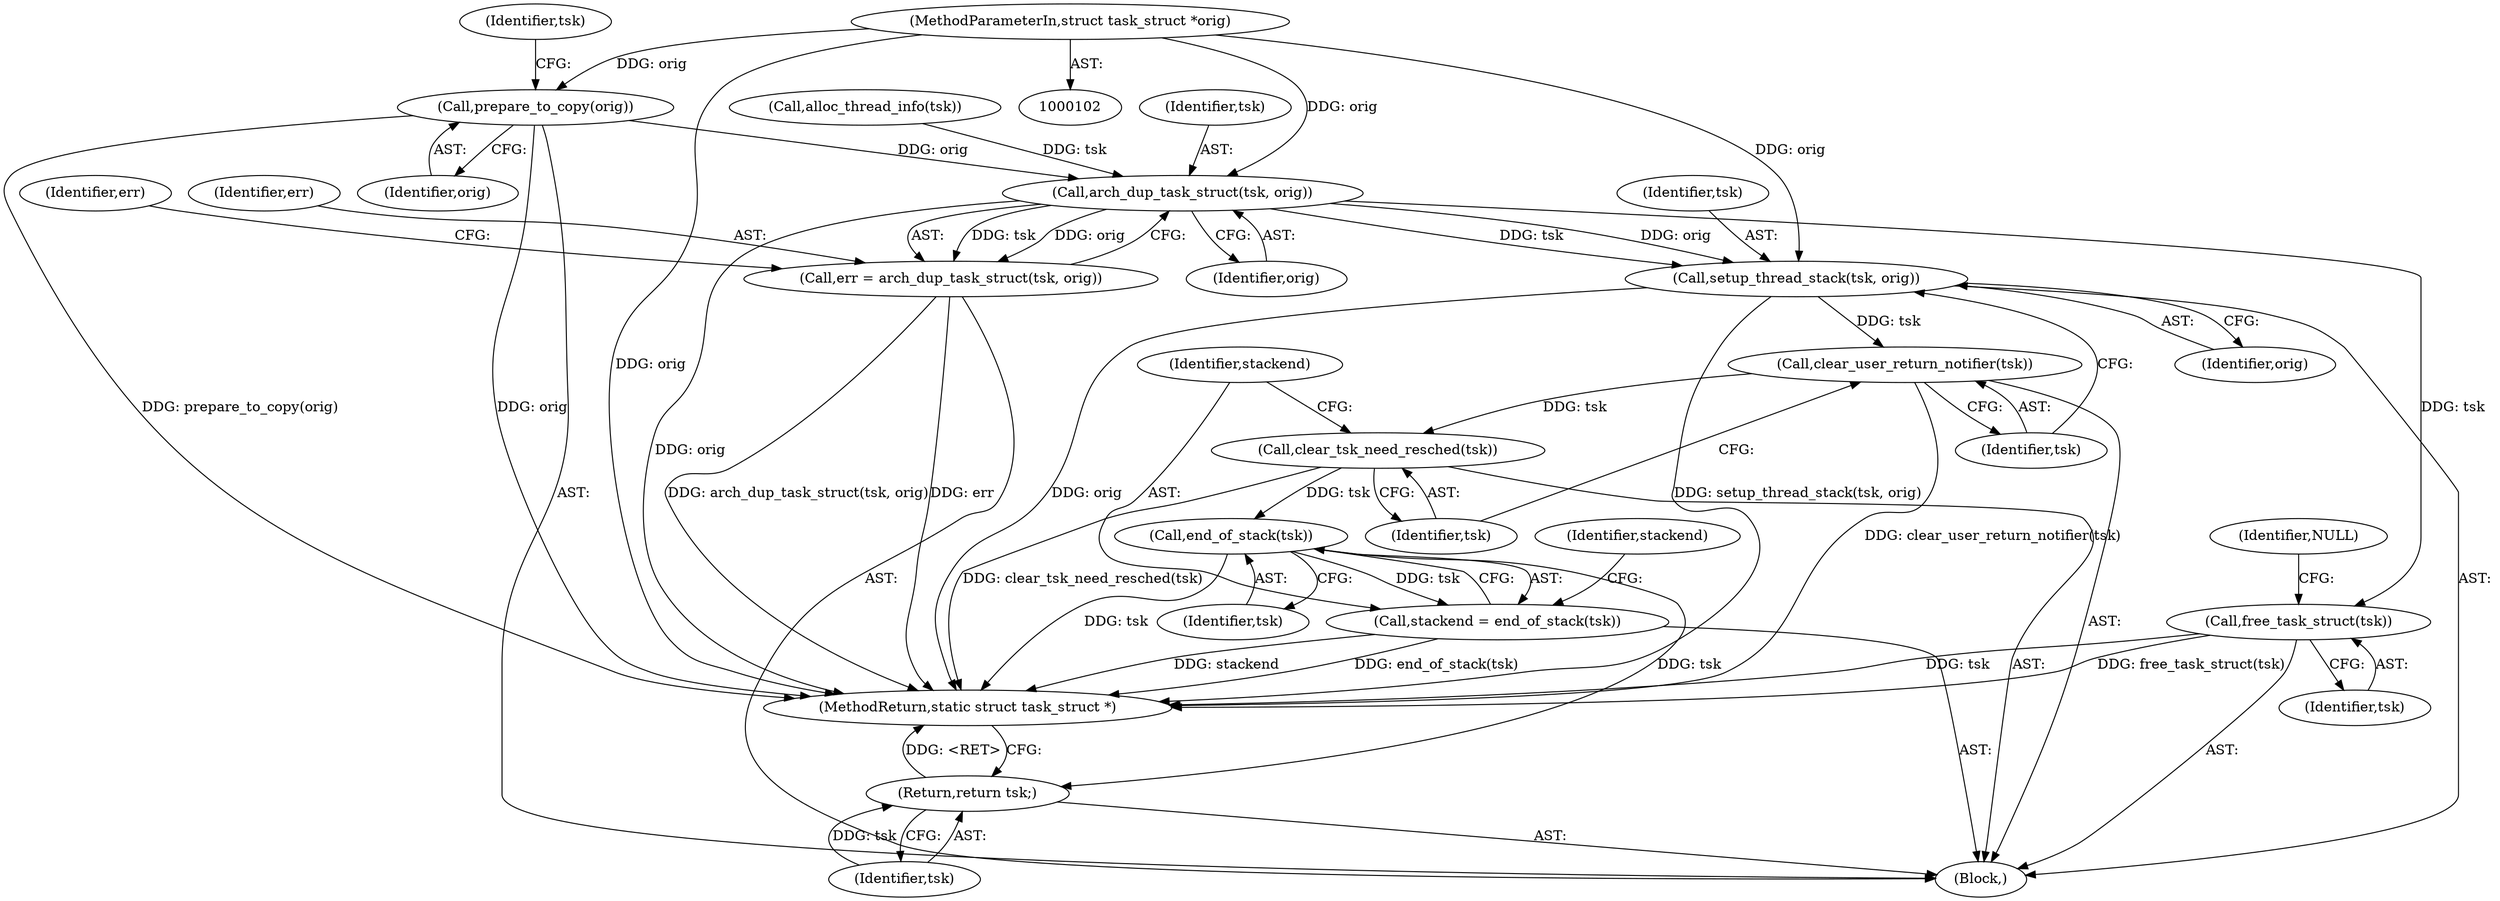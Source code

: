 digraph "0_linux_f26f9aff6aaf67e9a430d16c266f91b13a5bff64@API" {
"1000109" [label="(Call,prepare_to_copy(orig))"];
"1000103" [label="(MethodParameterIn,struct task_struct *orig)"];
"1000133" [label="(Call,arch_dup_task_struct(tsk, orig))"];
"1000131" [label="(Call,err = arch_dup_task_struct(tsk, orig))"];
"1000154" [label="(Call,setup_thread_stack(tsk, orig))"];
"1000157" [label="(Call,clear_user_return_notifier(tsk))"];
"1000159" [label="(Call,clear_tsk_need_resched(tsk))"];
"1000163" [label="(Call,end_of_stack(tsk))"];
"1000161" [label="(Call,stackend = end_of_stack(tsk))"];
"1000199" [label="(Return,return tsk;)"];
"1000204" [label="(Call,free_task_struct(tsk))"];
"1000205" [label="(Identifier,tsk)"];
"1000154" [label="(Call,setup_thread_stack(tsk, orig))"];
"1000135" [label="(Identifier,orig)"];
"1000110" [label="(Identifier,orig)"];
"1000112" [label="(Identifier,tsk)"];
"1000208" [label="(MethodReturn,static struct task_struct *)"];
"1000163" [label="(Call,end_of_stack(tsk))"];
"1000109" [label="(Call,prepare_to_copy(orig))"];
"1000155" [label="(Identifier,tsk)"];
"1000159" [label="(Call,clear_tsk_need_resched(tsk))"];
"1000162" [label="(Identifier,stackend)"];
"1000200" [label="(Identifier,tsk)"];
"1000161" [label="(Call,stackend = end_of_stack(tsk))"];
"1000104" [label="(Block,)"];
"1000131" [label="(Call,err = arch_dup_task_struct(tsk, orig))"];
"1000204" [label="(Call,free_task_struct(tsk))"];
"1000160" [label="(Identifier,tsk)"];
"1000137" [label="(Identifier,err)"];
"1000164" [label="(Identifier,tsk)"];
"1000132" [label="(Identifier,err)"];
"1000207" [label="(Identifier,NULL)"];
"1000199" [label="(Return,return tsk;)"];
"1000121" [label="(Call,alloc_thread_info(tsk))"];
"1000156" [label="(Identifier,orig)"];
"1000158" [label="(Identifier,tsk)"];
"1000133" [label="(Call,arch_dup_task_struct(tsk, orig))"];
"1000103" [label="(MethodParameterIn,struct task_struct *orig)"];
"1000167" [label="(Identifier,stackend)"];
"1000134" [label="(Identifier,tsk)"];
"1000157" [label="(Call,clear_user_return_notifier(tsk))"];
"1000109" -> "1000104"  [label="AST: "];
"1000109" -> "1000110"  [label="CFG: "];
"1000110" -> "1000109"  [label="AST: "];
"1000112" -> "1000109"  [label="CFG: "];
"1000109" -> "1000208"  [label="DDG: orig"];
"1000109" -> "1000208"  [label="DDG: prepare_to_copy(orig)"];
"1000103" -> "1000109"  [label="DDG: orig"];
"1000109" -> "1000133"  [label="DDG: orig"];
"1000103" -> "1000102"  [label="AST: "];
"1000103" -> "1000208"  [label="DDG: orig"];
"1000103" -> "1000133"  [label="DDG: orig"];
"1000103" -> "1000154"  [label="DDG: orig"];
"1000133" -> "1000131"  [label="AST: "];
"1000133" -> "1000135"  [label="CFG: "];
"1000134" -> "1000133"  [label="AST: "];
"1000135" -> "1000133"  [label="AST: "];
"1000131" -> "1000133"  [label="CFG: "];
"1000133" -> "1000208"  [label="DDG: orig"];
"1000133" -> "1000131"  [label="DDG: tsk"];
"1000133" -> "1000131"  [label="DDG: orig"];
"1000121" -> "1000133"  [label="DDG: tsk"];
"1000133" -> "1000154"  [label="DDG: tsk"];
"1000133" -> "1000154"  [label="DDG: orig"];
"1000133" -> "1000204"  [label="DDG: tsk"];
"1000131" -> "1000104"  [label="AST: "];
"1000132" -> "1000131"  [label="AST: "];
"1000137" -> "1000131"  [label="CFG: "];
"1000131" -> "1000208"  [label="DDG: arch_dup_task_struct(tsk, orig)"];
"1000131" -> "1000208"  [label="DDG: err"];
"1000154" -> "1000104"  [label="AST: "];
"1000154" -> "1000156"  [label="CFG: "];
"1000155" -> "1000154"  [label="AST: "];
"1000156" -> "1000154"  [label="AST: "];
"1000158" -> "1000154"  [label="CFG: "];
"1000154" -> "1000208"  [label="DDG: setup_thread_stack(tsk, orig)"];
"1000154" -> "1000208"  [label="DDG: orig"];
"1000154" -> "1000157"  [label="DDG: tsk"];
"1000157" -> "1000104"  [label="AST: "];
"1000157" -> "1000158"  [label="CFG: "];
"1000158" -> "1000157"  [label="AST: "];
"1000160" -> "1000157"  [label="CFG: "];
"1000157" -> "1000208"  [label="DDG: clear_user_return_notifier(tsk)"];
"1000157" -> "1000159"  [label="DDG: tsk"];
"1000159" -> "1000104"  [label="AST: "];
"1000159" -> "1000160"  [label="CFG: "];
"1000160" -> "1000159"  [label="AST: "];
"1000162" -> "1000159"  [label="CFG: "];
"1000159" -> "1000208"  [label="DDG: clear_tsk_need_resched(tsk)"];
"1000159" -> "1000163"  [label="DDG: tsk"];
"1000163" -> "1000161"  [label="AST: "];
"1000163" -> "1000164"  [label="CFG: "];
"1000164" -> "1000163"  [label="AST: "];
"1000161" -> "1000163"  [label="CFG: "];
"1000163" -> "1000208"  [label="DDG: tsk"];
"1000163" -> "1000161"  [label="DDG: tsk"];
"1000163" -> "1000199"  [label="DDG: tsk"];
"1000161" -> "1000104"  [label="AST: "];
"1000162" -> "1000161"  [label="AST: "];
"1000167" -> "1000161"  [label="CFG: "];
"1000161" -> "1000208"  [label="DDG: end_of_stack(tsk)"];
"1000161" -> "1000208"  [label="DDG: stackend"];
"1000199" -> "1000104"  [label="AST: "];
"1000199" -> "1000200"  [label="CFG: "];
"1000200" -> "1000199"  [label="AST: "];
"1000208" -> "1000199"  [label="CFG: "];
"1000199" -> "1000208"  [label="DDG: <RET>"];
"1000200" -> "1000199"  [label="DDG: tsk"];
"1000204" -> "1000104"  [label="AST: "];
"1000204" -> "1000205"  [label="CFG: "];
"1000205" -> "1000204"  [label="AST: "];
"1000207" -> "1000204"  [label="CFG: "];
"1000204" -> "1000208"  [label="DDG: tsk"];
"1000204" -> "1000208"  [label="DDG: free_task_struct(tsk)"];
}
